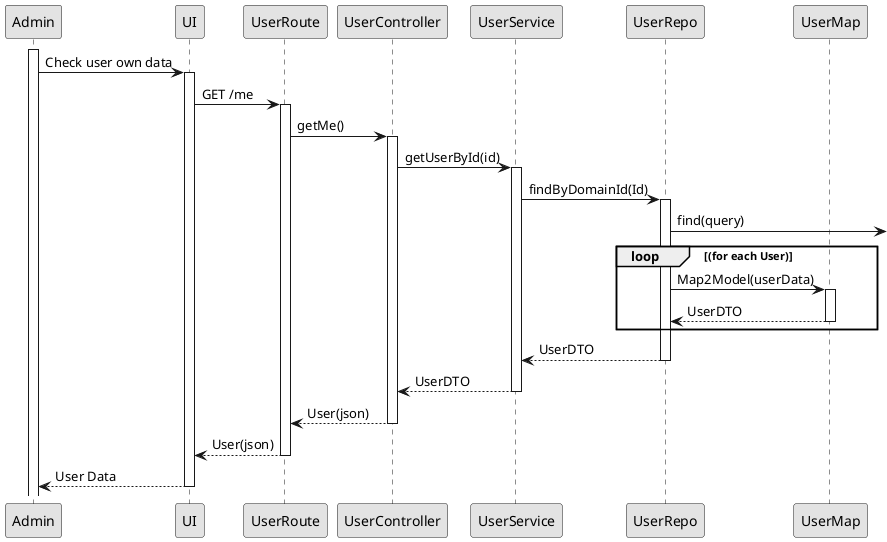 @startuml
'http://plantuml.com/skinparam.html
skinparam monochrome true
skinparam packageStyle rect
skinparam shadowing false

participant Admin as AD
participant UI as UI
participant UserRoute as UR
participant UserController as UC
participant UserService as US
participant UserRepo as URe
participant UserMap as UM


activate AD
 AD -> UI: Check user own data
  activate UI
   UI -> UR: GET /me
   activate UR
    UR -> UC: getMe()
    activate UC
     UC -> US: getUserById(id)
     activate US
      US -> URe: findByDomainId(Id)
      activate URe
       URe -> : find(query)
       loop (for each User)
        URe -> UM: Map2Model(userData)
        activate UM
         UM --> URe: UserDTO
        deactivate UM
       end loop
       URe --> US: UserDTO
       deactivate URe
      US --> UC: UserDTO
      deactivate US
     UC --> UR: User(json)
     deactivate UC
    UR --> UI: User(json)
   deactivate UR
  UI --> AD: User Data
  deactivate UI
   
@enduml